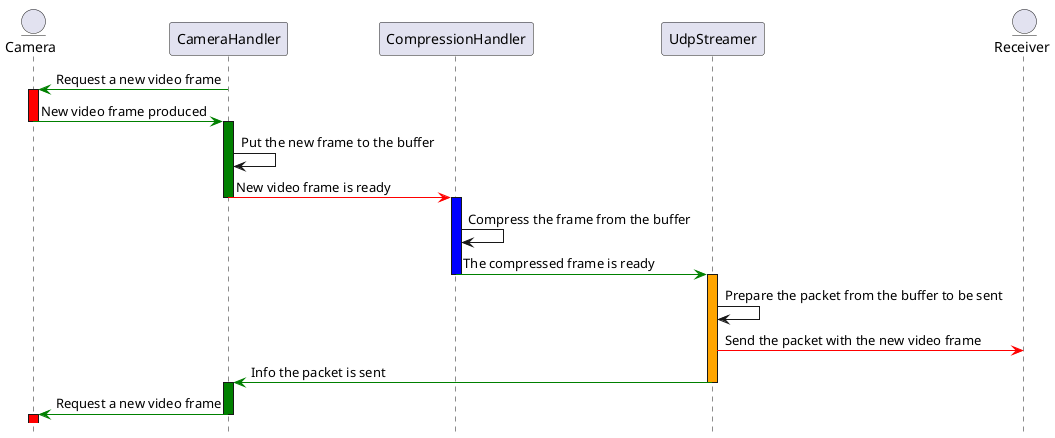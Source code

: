 @startuml
hide footbox

entity Camera
CameraHandler[#green]->Camera: Request a new video frame
activate Camera #red
Camera[#green]->CameraHandler: New video frame produced
deactivate Camera #red

activate CameraHandler #green
CameraHandler->CameraHandler : Put the new frame to the buffer
CameraHandler[#red]->CompressionHandler: New video frame is ready
deactivate CameraHandler #green
activate CompressionHandler #blue
CompressionHandler->CompressionHandler: Compress the frame from the buffer
CompressionHandler[#green]->UdpStreamer: The compressed frame is ready
deactivate CompressionHandler #blue
activate UdpStreamer #orange
UdpStreamer->UdpStreamer: Prepare the packet from the buffer to be sent

entity Receiver
UdpStreamer[#red]->Receiver: Send the packet with the new video frame
UdpStreamer[#green]->CameraHandler: Info the packet is sent
deactivate UdpStreamer #orange
activate CameraHandler #green
CameraHandler[#green]->Camera: Request a new video frame
deactivate CameraHandler #green

activate Camera #red

@enduml